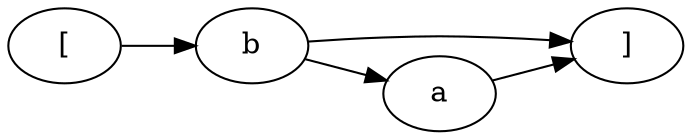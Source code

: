 digraph G {
rankdir = LR
label = "";
esg0_vertex0 -> esg0_vertex2;
esg0_vertex2 -> esg0_vertex3;
esg0_vertex1 -> esg0_vertex3;
esg0_vertex2 -> esg0_vertex1;
esg0_vertex0 [label = "["]
esg0_vertex2 [label = "b"]
esg0_vertex3 [label = "]"]
esg0_vertex1 [label = "a"]
}
